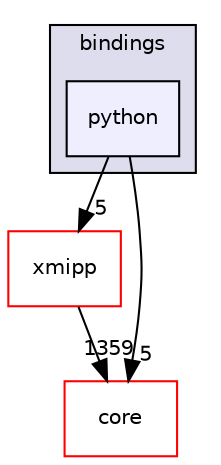 digraph "xmippCore/bindings/python" {
  compound=true
  node [ fontsize="10", fontname="Helvetica"];
  edge [ labelfontsize="10", labelfontname="Helvetica"];
  subgraph clusterdir_a2056f6b2a33d9286a94da4743652b84 {
    graph [ bgcolor="#ddddee", pencolor="black", label="bindings" fontname="Helvetica", fontsize="10", URL="dir_a2056f6b2a33d9286a94da4743652b84.html"]
  dir_16252896b1439a234823b87c64e67050 [shape=box, label="python", style="filled", fillcolor="#eeeeff", pencolor="black", URL="dir_16252896b1439a234823b87c64e67050.html"];
  }
  dir_5bce755d3f27cf36e7d1a940cfd4182d [shape=box label="xmipp" fillcolor="white" style="filled" color="red" URL="dir_5bce755d3f27cf36e7d1a940cfd4182d.html"];
  dir_7b263f08efd4b5bafd60790250e211a5 [shape=box label="core" fillcolor="white" style="filled" color="red" URL="dir_7b263f08efd4b5bafd60790250e211a5.html"];
  dir_5bce755d3f27cf36e7d1a940cfd4182d->dir_7b263f08efd4b5bafd60790250e211a5 [headlabel="1359", labeldistance=1.5 headhref="dir_000026_000309.html"];
  dir_16252896b1439a234823b87c64e67050->dir_5bce755d3f27cf36e7d1a940cfd4182d [headlabel="5", labeldistance=1.5 headhref="dir_000244_000026.html"];
  dir_16252896b1439a234823b87c64e67050->dir_7b263f08efd4b5bafd60790250e211a5 [headlabel="5", labeldistance=1.5 headhref="dir_000244_000309.html"];
}

